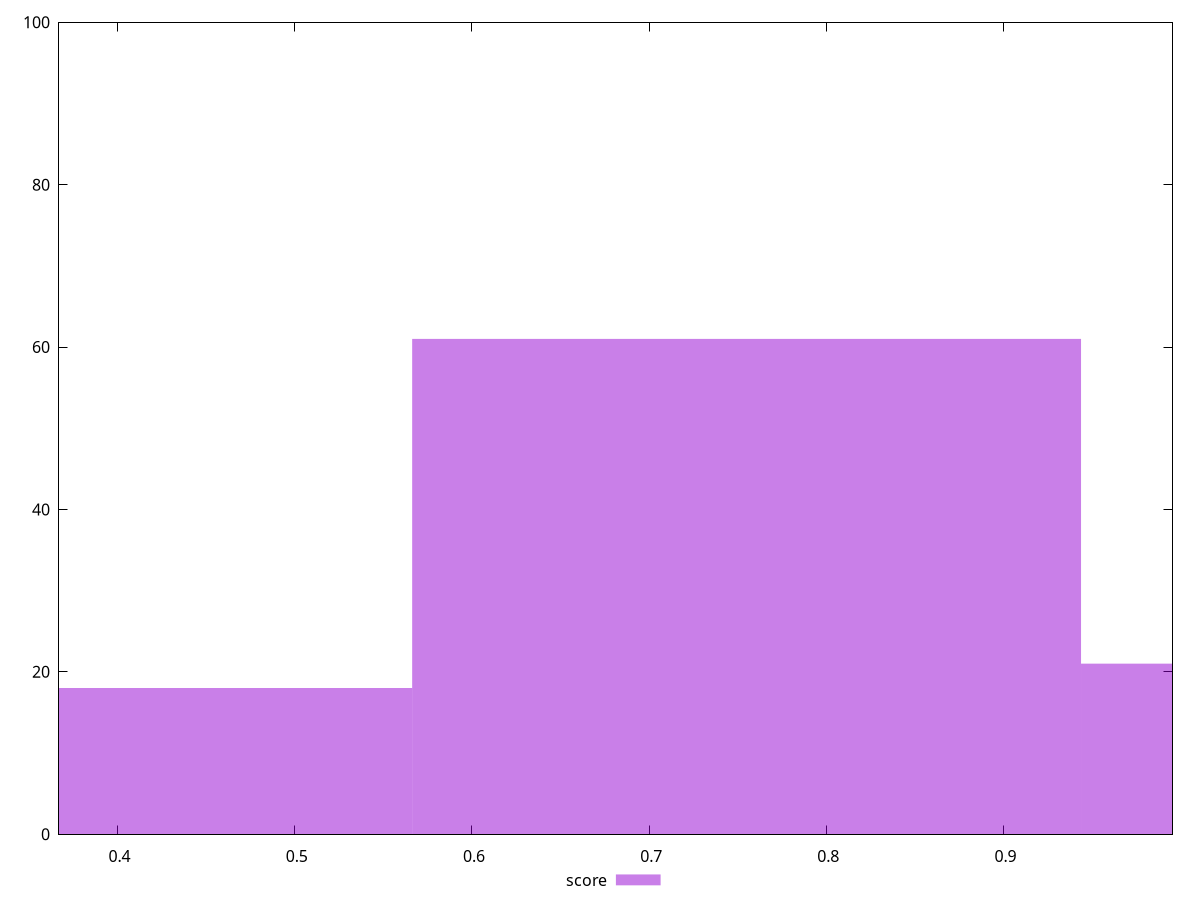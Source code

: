 reset

$score <<EOF
0.7549835244519435 61
0.37749176222597175 18
1.1324752866779153 21
EOF

set key outside below
set boxwidth 0.37749176222597175
set xrange [0.36692102630185863:0.9953476174851198]
set yrange [0:100]
set style fill transparent solid 0.5 noborder
set terminal svg size 640, 490 enhanced background rgb 'white'
set output "report_00007_2020-12-11T15:55:29.892Z/cumulative-layout-shift/samples/pages+cached+noexternal+nofonts+nosvg+noimg/score/histogram.svg"

plot $score title "score" with boxes

reset
